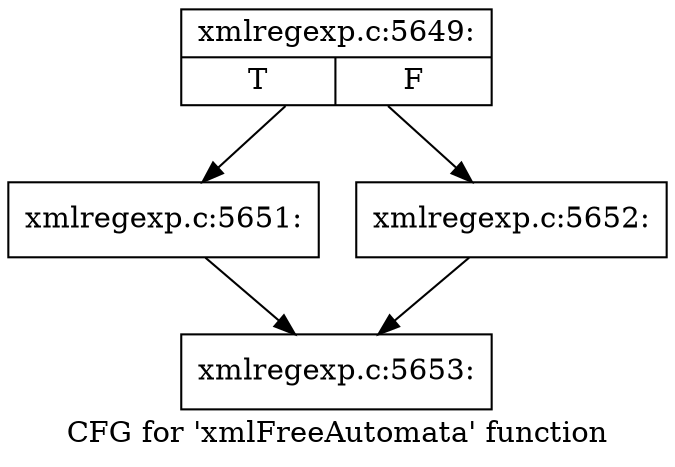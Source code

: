 digraph "CFG for 'xmlFreeAutomata' function" {
	label="CFG for 'xmlFreeAutomata' function";

	Node0x563d9d5bc7a0 [shape=record,label="{xmlregexp.c:5649:|{<s0>T|<s1>F}}"];
	Node0x563d9d5bc7a0 -> Node0x563d9d5bc3f0;
	Node0x563d9d5bc7a0 -> Node0x563d9d5bf760;
	Node0x563d9d5bc3f0 [shape=record,label="{xmlregexp.c:5651:}"];
	Node0x563d9d5bc3f0 -> Node0x563d9d5bf0a0;
	Node0x563d9d5bf760 [shape=record,label="{xmlregexp.c:5652:}"];
	Node0x563d9d5bf760 -> Node0x563d9d5bf0a0;
	Node0x563d9d5bf0a0 [shape=record,label="{xmlregexp.c:5653:}"];
}
